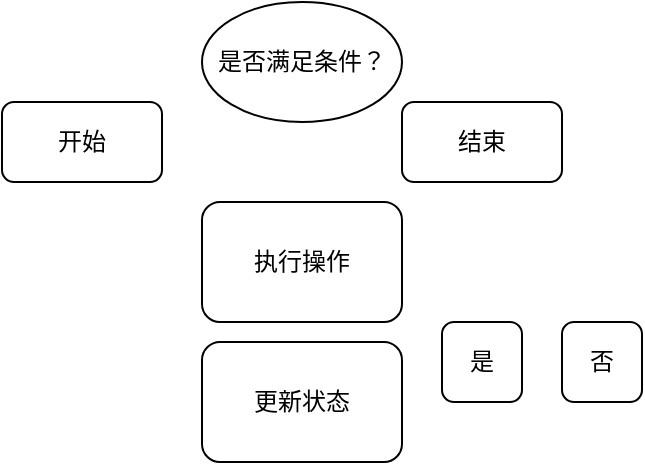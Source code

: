 <?xml version='1.0' encoding='utf-8'?>
<mxfile>
  <diagram>
    <mxGraphModel>
      <root>
        <mxCell id="0" />
<mxCell id="1" parent="0" />
<mxCell id="3" value="开始" style="start;rounded=1;whiteSpace=wrap" parent="0" vertex="1">
  <mxGeometry x="50" y="150" width="80" height="40" as="geometry" />
</mxCell>
<mxCell id="4" value="结束" style="end;rounded=1;whiteSpace=wrap" parent="0" vertex="1">
  <mxGeometry x="250" y="150" width="80" height="40" as="geometry" />
</mxCell>
<mxCell id="5" value="是否满足条件？" style="shape=ellipse;whiteSpace=wrap;rounded=1" parent="0" vertex="1">
  <mxGeometry x="150" y="100" width="100" height="60" as="geometry" />
</mxCell>
<mxCell id="6" value="是" style="shape=rectangle;whiteSpace=wrap;rounded=1" parent="5" vertex="1">
  <mxGeometry x="120" y="160" width="40" height="40" as="geometry" />
</mxCell>
<mxCell id="7" value="否" style="shape=rectangle;whiteSpace=wrap;rounded=1" parent="5" vertex="1">
  <mxGeometry x="180" y="160" width="40" height="40" as="geometry" />
</mxCell>
<mxCell id="8" value="执行操作" style="shape=rectangle;whiteSpace=wrap;rounded=1" parent="0" vertex="1">
  <mxGeometry x="150" y="200" width="100" height="60" as="geometry" />
</mxCell>
<mxCell id="10" edge="1" parent="3" source="3" target="5" style="edgeStyle=orthogonalEdgeStyle;rounded=0;orthogonalLoop=1;jettySize=auto;exitX=0.5;exitY=1;exitDx=0;exitDy=0;">
  <mxGeometry relative="1" as="geometry" />
</mxCell>
<mxCell id="11" edge="1" parent="5" source="6" target="8" style="edgeStyle=orthogonalEdgeStyle;rounded=0;orthogonalLoop=1;jettySize=auto;exitX=0.5;exitY=1;exitDx=0;exitDy=0;">
  <mxGeometry relative="1" as="geometry" />
</mxCell>
<mxCell id="12" edge="1" parent="5" source="7" target="4" style="edgeStyle=orthogonalEdgeStyle;rounded=0;orthogonalLoop=1;jettySize=auto;exitX=0.5;exitY=1;exitDx=0;exitDy=0;">
  <mxGeometry relative="1" as="geometry" />
</mxCell>
<mxCell id="13" edge="1" parent="8" source="8" target="4" style="edgeStyle=orthogonalEdgeStyle;rounded=0;orthogonalLoop=1;jettySize=auto;exitX=0.5;exitY=1;exitDx=0;exitDy=0;">
  <mxGeometry relative="1" as="geometry" />
</mxCell>
<mxCell id="14" value="更新状态" style="shape=rectangle;whiteSpace=wrap;rounded=1" parent="0" vertex="1">
  <mxGeometry x="150" y="270" width="100" height="60" as="geometry" />
</mxCell>
<mxCell id="15" edge="1" parent="8" source="8" target="14" style="edgeStyle=orthogonalEdgeStyle;rounded=0;orthogonalLoop=1;jettySize=auto;exitX=0.5;exitY=1;exitDx=0;exitDy=0;">
  <mxGeometry relative="1" as="geometry" />
</mxCell>
<mxCell id="16" edge="1" parent="14" source="14" target="4" style="edgeStyle=orthogonalEdgeStyle;rounded=0;orthogonalLoop=1;jettySize=auto;exitX=0.5;exitY=1;exitDx=0;exitDy=0;">
  <mxGeometry relative="1" as="geometry" />
</mxCell></root>
    </mxGraphModel>
  </diagram>
</mxfile>